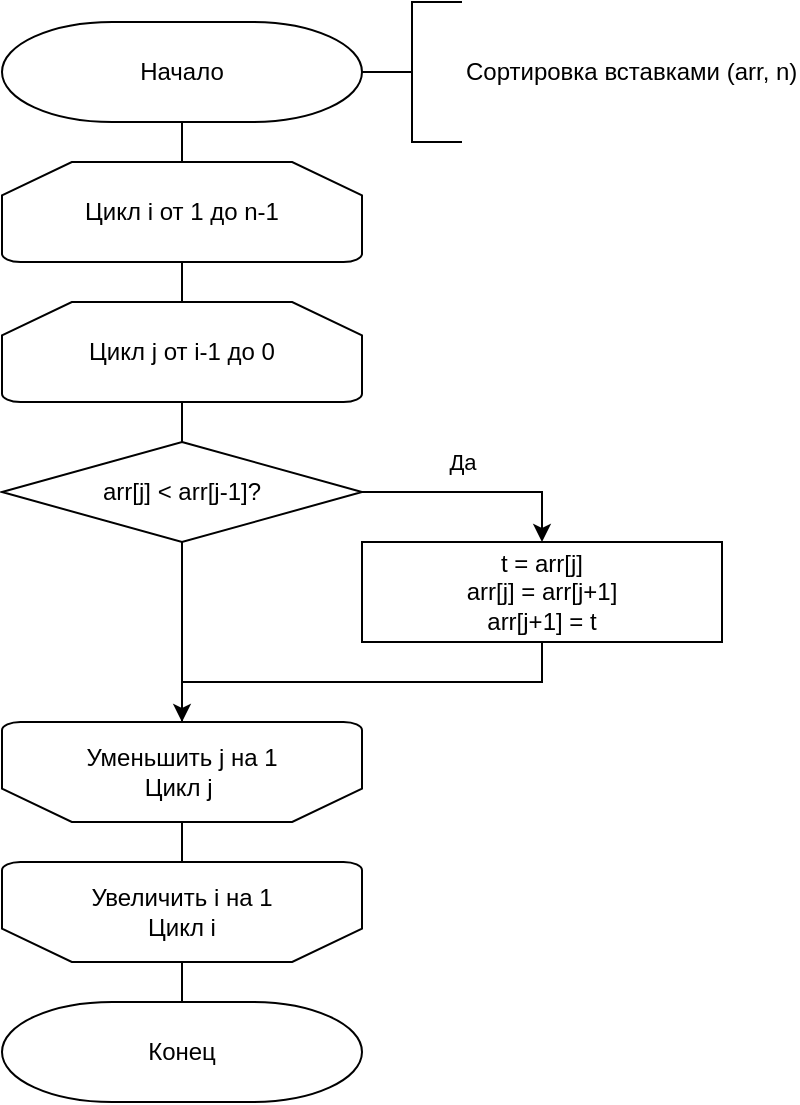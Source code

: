<mxfile>
    <diagram id="3l9jl0UwCsQ0KEQqBtAU" name="insertion">
        <mxGraphModel dx="734" dy="575" grid="1" gridSize="10" guides="1" tooltips="1" connect="1" arrows="1" fold="1" page="1" pageScale="1" pageWidth="827" pageHeight="1169" math="0" shadow="0">
            <root>
                <mxCell id="M-ju047PPWDmDT6Vgw8L-0"/>
                <mxCell id="M-ju047PPWDmDT6Vgw8L-1" parent="M-ju047PPWDmDT6Vgw8L-0"/>
                <mxCell id="oSE7RBQOB5424THDZxFr-1" style="edgeStyle=orthogonalEdgeStyle;rounded=0;orthogonalLoop=1;jettySize=auto;html=1;exitX=0.5;exitY=1;exitDx=0;exitDy=0;exitPerimeter=0;entryX=0.5;entryY=0;entryDx=0;entryDy=0;entryPerimeter=0;endArrow=none;endFill=0;strokeWidth=1;" parent="M-ju047PPWDmDT6Vgw8L-1" source="M-ju047PPWDmDT6Vgw8L-2" target="M-ju047PPWDmDT6Vgw8L-3" edge="1">
                    <mxGeometry relative="1" as="geometry"/>
                </mxCell>
                <mxCell id="M-ju047PPWDmDT6Vgw8L-2" value="Начало" style="strokeWidth=1;html=1;shape=mxgraph.flowchart.terminator;whiteSpace=wrap;" parent="M-ju047PPWDmDT6Vgw8L-1" vertex="1">
                    <mxGeometry x="200" y="80" width="180" height="50" as="geometry"/>
                </mxCell>
                <mxCell id="KDWbhvyQso5h9JP8P5-F-0" style="edgeStyle=orthogonalEdgeStyle;rounded=0;orthogonalLoop=1;jettySize=auto;html=1;exitX=0.5;exitY=1;exitDx=0;exitDy=0;exitPerimeter=0;entryX=0.5;entryY=0;entryDx=0;entryDy=0;entryPerimeter=0;endArrow=none;endFill=0;strokeWidth=1;" parent="M-ju047PPWDmDT6Vgw8L-1" source="M-ju047PPWDmDT6Vgw8L-3" target="oSE7RBQOB5424THDZxFr-2" edge="1">
                    <mxGeometry relative="1" as="geometry"/>
                </mxCell>
                <mxCell id="M-ju047PPWDmDT6Vgw8L-3" value="Цикл i от 1 до n-1" style="strokeWidth=1;html=1;shape=mxgraph.flowchart.loop_limit;whiteSpace=wrap;" parent="M-ju047PPWDmDT6Vgw8L-1" vertex="1">
                    <mxGeometry x="200" y="150" width="180" height="50" as="geometry"/>
                </mxCell>
                <mxCell id="oSE7RBQOB5424THDZxFr-0" value="Сортировка вставками (arr, n)" style="strokeWidth=1;html=1;shape=mxgraph.flowchart.annotation_2;align=left;labelPosition=right;pointerEvents=1;" parent="M-ju047PPWDmDT6Vgw8L-1" vertex="1">
                    <mxGeometry x="380" y="70" width="50" height="70" as="geometry"/>
                </mxCell>
                <mxCell id="KDWbhvyQso5h9JP8P5-F-4" style="edgeStyle=orthogonalEdgeStyle;rounded=0;orthogonalLoop=1;jettySize=auto;html=1;exitX=0.5;exitY=1;exitDx=0;exitDy=0;exitPerimeter=0;entryX=0.5;entryY=0;entryDx=0;entryDy=0;entryPerimeter=0;endArrow=none;endFill=0;strokeWidth=1;" parent="M-ju047PPWDmDT6Vgw8L-1" source="oSE7RBQOB5424THDZxFr-2" target="KDWbhvyQso5h9JP8P5-F-1" edge="1">
                    <mxGeometry relative="1" as="geometry"/>
                </mxCell>
                <mxCell id="oSE7RBQOB5424THDZxFr-2" value="Цикл j от i-1 до 0" style="strokeWidth=1;html=1;shape=mxgraph.flowchart.loop_limit;whiteSpace=wrap;" parent="M-ju047PPWDmDT6Vgw8L-1" vertex="1">
                    <mxGeometry x="200" y="220" width="180" height="50" as="geometry"/>
                </mxCell>
                <mxCell id="KDWbhvyQso5h9JP8P5-F-3" style="edgeStyle=orthogonalEdgeStyle;rounded=0;orthogonalLoop=1;jettySize=auto;html=1;exitX=0.5;exitY=1;exitDx=0;exitDy=0;exitPerimeter=0;entryX=0.5;entryY=1;entryDx=0;entryDy=0;entryPerimeter=0;endArrow=classic;endFill=1;strokeWidth=1;" parent="M-ju047PPWDmDT6Vgw8L-1" source="KDWbhvyQso5h9JP8P5-F-1" target="KDWbhvyQso5h9JP8P5-F-2" edge="1">
                    <mxGeometry relative="1" as="geometry"/>
                </mxCell>
                <mxCell id="A-tiIW_aGmVTAiVCpubO-1" value="Да" style="edgeStyle=orthogonalEdgeStyle;rounded=0;orthogonalLoop=1;jettySize=auto;html=1;exitX=1;exitY=0.5;exitDx=0;exitDy=0;exitPerimeter=0;entryX=0.5;entryY=0;entryDx=0;entryDy=0;endArrow=classic;endFill=1;strokeWidth=1;" parent="M-ju047PPWDmDT6Vgw8L-1" source="KDWbhvyQso5h9JP8P5-F-1" target="A-tiIW_aGmVTAiVCpubO-0" edge="1">
                    <mxGeometry x="-0.13" y="15" relative="1" as="geometry">
                        <mxPoint as="offset"/>
                    </mxGeometry>
                </mxCell>
                <mxCell id="KDWbhvyQso5h9JP8P5-F-1" value="arr[j] &amp;lt; arr[j-1]?" style="strokeWidth=1;html=1;shape=mxgraph.flowchart.decision;whiteSpace=wrap;" parent="M-ju047PPWDmDT6Vgw8L-1" vertex="1">
                    <mxGeometry x="200" y="290" width="180" height="50" as="geometry"/>
                </mxCell>
                <mxCell id="A-tiIW_aGmVTAiVCpubO-3" style="edgeStyle=orthogonalEdgeStyle;rounded=0;orthogonalLoop=1;jettySize=auto;html=1;exitX=0.5;exitY=0;exitDx=0;exitDy=0;exitPerimeter=0;entryX=0.5;entryY=1;entryDx=0;entryDy=0;entryPerimeter=0;endArrow=none;endFill=0;strokeWidth=1;" parent="M-ju047PPWDmDT6Vgw8L-1" source="KDWbhvyQso5h9JP8P5-F-2" target="A-tiIW_aGmVTAiVCpubO-2" edge="1">
                    <mxGeometry relative="1" as="geometry"/>
                </mxCell>
                <mxCell id="KDWbhvyQso5h9JP8P5-F-2" value="Уменьшить j на 1&lt;br&gt;Цикл j&amp;nbsp;" style="strokeWidth=1;html=1;shape=mxgraph.flowchart.loop_limit;whiteSpace=wrap;direction=west;" parent="M-ju047PPWDmDT6Vgw8L-1" vertex="1">
                    <mxGeometry x="200" y="430" width="180" height="50" as="geometry"/>
                </mxCell>
                <mxCell id="A-tiIW_aGmVTAiVCpubO-4" style="edgeStyle=orthogonalEdgeStyle;rounded=0;orthogonalLoop=1;jettySize=auto;html=1;exitX=0.5;exitY=1;exitDx=0;exitDy=0;entryX=0.5;entryY=1;entryDx=0;entryDy=0;entryPerimeter=0;endArrow=none;endFill=0;strokeWidth=1;" parent="M-ju047PPWDmDT6Vgw8L-1" source="A-tiIW_aGmVTAiVCpubO-0" target="KDWbhvyQso5h9JP8P5-F-2" edge="1">
                    <mxGeometry relative="1" as="geometry"/>
                </mxCell>
                <mxCell id="A-tiIW_aGmVTAiVCpubO-0" value="t = arr[j]&lt;br&gt;arr[j] = arr[j+1]&lt;br&gt;arr[j+1] = t" style="rounded=0;whiteSpace=wrap;html=1;strokeWidth=1;" parent="M-ju047PPWDmDT6Vgw8L-1" vertex="1">
                    <mxGeometry x="380" y="340" width="180" height="50" as="geometry"/>
                </mxCell>
                <mxCell id="m6NfiS6p_ljiG-WIk1JM-1" style="edgeStyle=orthogonalEdgeStyle;rounded=0;orthogonalLoop=1;jettySize=auto;html=1;exitX=0.5;exitY=0;exitDx=0;exitDy=0;exitPerimeter=0;entryX=0.5;entryY=0;entryDx=0;entryDy=0;entryPerimeter=0;endArrow=none;endFill=0;strokeWidth=1;" parent="M-ju047PPWDmDT6Vgw8L-1" source="A-tiIW_aGmVTAiVCpubO-2" target="m6NfiS6p_ljiG-WIk1JM-0" edge="1">
                    <mxGeometry relative="1" as="geometry"/>
                </mxCell>
                <mxCell id="A-tiIW_aGmVTAiVCpubO-2" value="Увеличить i на 1&lt;br&gt;Цикл i" style="strokeWidth=1;html=1;shape=mxgraph.flowchart.loop_limit;whiteSpace=wrap;direction=west;" parent="M-ju047PPWDmDT6Vgw8L-1" vertex="1">
                    <mxGeometry x="200" y="500" width="180" height="50" as="geometry"/>
                </mxCell>
                <mxCell id="m6NfiS6p_ljiG-WIk1JM-0" value="Конец" style="strokeWidth=1;html=1;shape=mxgraph.flowchart.terminator;whiteSpace=wrap;" parent="M-ju047PPWDmDT6Vgw8L-1" vertex="1">
                    <mxGeometry x="200" y="570" width="180" height="50" as="geometry"/>
                </mxCell>
            </root>
        </mxGraphModel>
    </diagram>
    <diagram id="6jV-v7vWyN9fZAAbvLyk" name="bubble">
        <mxGraphModel dx="734" dy="575" grid="1" gridSize="10" guides="1" tooltips="1" connect="1" arrows="1" fold="1" page="1" pageScale="1" pageWidth="827" pageHeight="1169" math="0" shadow="0">
            <root>
                <mxCell id="n79oVpohSBXMO3byoLI1-0"/>
                <mxCell id="n79oVpohSBXMO3byoLI1-1" parent="n79oVpohSBXMO3byoLI1-0"/>
                <mxCell id="kyKyvI4NsDvEeC2QV-KH-2" style="edgeStyle=orthogonalEdgeStyle;rounded=0;orthogonalLoop=1;jettySize=auto;html=1;exitX=0.5;exitY=1;exitDx=0;exitDy=0;exitPerimeter=0;entryX=0.5;entryY=0;entryDx=0;entryDy=0;entryPerimeter=0;endArrow=none;endFill=0;strokeWidth=1;" parent="n79oVpohSBXMO3byoLI1-1" source="kyKyvI4NsDvEeC2QV-KH-0" target="kyKyvI4NsDvEeC2QV-KH-1" edge="1">
                    <mxGeometry relative="1" as="geometry"/>
                </mxCell>
                <mxCell id="kyKyvI4NsDvEeC2QV-KH-0" value="Начало" style="strokeWidth=1;html=1;shape=mxgraph.flowchart.terminator;whiteSpace=wrap;" parent="n79oVpohSBXMO3byoLI1-1" vertex="1">
                    <mxGeometry x="180" y="70" width="180" height="60" as="geometry"/>
                </mxCell>
                <mxCell id="kyKyvI4NsDvEeC2QV-KH-6" style="edgeStyle=orthogonalEdgeStyle;rounded=0;orthogonalLoop=1;jettySize=auto;html=1;exitX=0.5;exitY=1;exitDx=0;exitDy=0;exitPerimeter=0;entryX=0.5;entryY=0;entryDx=0;entryDy=0;endArrow=none;endFill=0;strokeWidth=1;" parent="n79oVpohSBXMO3byoLI1-1" source="kyKyvI4NsDvEeC2QV-KH-1" target="kyKyvI4NsDvEeC2QV-KH-5" edge="1">
                    <mxGeometry relative="1" as="geometry"/>
                </mxCell>
                <mxCell id="kyKyvI4NsDvEeC2QV-KH-1" value="Цикл i от 0 до n" style="strokeWidth=1;html=1;shape=mxgraph.flowchart.loop_limit;whiteSpace=wrap;" parent="n79oVpohSBXMO3byoLI1-1" vertex="1">
                    <mxGeometry x="180" y="150" width="180" height="60" as="geometry"/>
                </mxCell>
                <mxCell id="kyKyvI4NsDvEeC2QV-KH-3" value="Сортировка пузырьком (arr, n)" style="strokeWidth=1;html=1;shape=mxgraph.flowchart.annotation_2;align=left;labelPosition=right;pointerEvents=1;" parent="n79oVpohSBXMO3byoLI1-1" vertex="1">
                    <mxGeometry x="359" y="65" width="50" height="70" as="geometry"/>
                </mxCell>
                <mxCell id="kyKyvI4NsDvEeC2QV-KH-8" style="edgeStyle=orthogonalEdgeStyle;rounded=0;orthogonalLoop=1;jettySize=auto;html=1;exitX=0.5;exitY=1;exitDx=0;exitDy=0;entryX=0.5;entryY=0;entryDx=0;entryDy=0;entryPerimeter=0;endArrow=none;endFill=0;strokeWidth=1;" parent="n79oVpohSBXMO3byoLI1-1" source="kyKyvI4NsDvEeC2QV-KH-5" target="kyKyvI4NsDvEeC2QV-KH-7" edge="1">
                    <mxGeometry relative="1" as="geometry"/>
                </mxCell>
                <mxCell id="kyKyvI4NsDvEeC2QV-KH-5" value="swap = 0" style="rounded=0;whiteSpace=wrap;html=1;strokeWidth=1;" parent="n79oVpohSBXMO3byoLI1-1" vertex="1">
                    <mxGeometry x="179" y="230" width="180" height="60" as="geometry"/>
                </mxCell>
                <mxCell id="kyKyvI4NsDvEeC2QV-KH-10" style="edgeStyle=orthogonalEdgeStyle;rounded=0;orthogonalLoop=1;jettySize=auto;html=1;exitX=0.5;exitY=1;exitDx=0;exitDy=0;exitPerimeter=0;entryX=0.5;entryY=0;entryDx=0;entryDy=0;entryPerimeter=0;endArrow=none;endFill=0;strokeWidth=1;" parent="n79oVpohSBXMO3byoLI1-1" source="kyKyvI4NsDvEeC2QV-KH-7" target="kyKyvI4NsDvEeC2QV-KH-9" edge="1">
                    <mxGeometry relative="1" as="geometry"/>
                </mxCell>
                <mxCell id="kyKyvI4NsDvEeC2QV-KH-7" value="Цикл j от 0 до n-i-1" style="strokeWidth=1;html=1;shape=mxgraph.flowchart.loop_limit;whiteSpace=wrap;" parent="n79oVpohSBXMO3byoLI1-1" vertex="1">
                    <mxGeometry x="180" y="310" width="180" height="60" as="geometry"/>
                </mxCell>
                <mxCell id="kyKyvI4NsDvEeC2QV-KH-12" value="Да" style="edgeStyle=orthogonalEdgeStyle;rounded=0;orthogonalLoop=1;jettySize=auto;html=1;exitX=1;exitY=0.5;exitDx=0;exitDy=0;exitPerimeter=0;entryX=0.5;entryY=0;entryDx=0;entryDy=0;strokeWidth=1;" parent="n79oVpohSBXMO3byoLI1-1" source="kyKyvI4NsDvEeC2QV-KH-9" target="kyKyvI4NsDvEeC2QV-KH-11" edge="1">
                    <mxGeometry x="-0.375" y="10" relative="1" as="geometry">
                        <mxPoint as="offset"/>
                    </mxGeometry>
                </mxCell>
                <mxCell id="kyKyvI4NsDvEeC2QV-KH-16" style="edgeStyle=orthogonalEdgeStyle;rounded=0;orthogonalLoop=1;jettySize=auto;html=1;exitX=0.5;exitY=1;exitDx=0;exitDy=0;exitPerimeter=0;entryX=0.5;entryY=1;entryDx=0;entryDy=0;entryPerimeter=0;strokeWidth=1;" parent="n79oVpohSBXMO3byoLI1-1" source="kyKyvI4NsDvEeC2QV-KH-9" target="kyKyvI4NsDvEeC2QV-KH-13" edge="1">
                    <mxGeometry relative="1" as="geometry"/>
                </mxCell>
                <mxCell id="kyKyvI4NsDvEeC2QV-KH-9" value="arr[j]&amp;gt;arr[j-1]" style="strokeWidth=1;html=1;shape=mxgraph.flowchart.decision;whiteSpace=wrap;" parent="n79oVpohSBXMO3byoLI1-1" vertex="1">
                    <mxGeometry x="180" y="390" width="180" height="60" as="geometry"/>
                </mxCell>
                <mxCell id="kyKyvI4NsDvEeC2QV-KH-17" style="edgeStyle=orthogonalEdgeStyle;rounded=0;orthogonalLoop=1;jettySize=auto;html=1;exitX=0.5;exitY=1;exitDx=0;exitDy=0;entryX=0.5;entryY=1;entryDx=0;entryDy=0;entryPerimeter=0;strokeWidth=1;" parent="n79oVpohSBXMO3byoLI1-1" source="kyKyvI4NsDvEeC2QV-KH-11" target="kyKyvI4NsDvEeC2QV-KH-13" edge="1">
                    <mxGeometry relative="1" as="geometry"/>
                </mxCell>
                <mxCell id="kyKyvI4NsDvEeC2QV-KH-11" value="t = arr[j]&lt;br&gt;arr[j] = arr[j+1]&lt;br&gt;arr[j+1] = t&lt;br&gt;swap = 0" style="rounded=0;whiteSpace=wrap;html=1;strokeWidth=1;" parent="n79oVpohSBXMO3byoLI1-1" vertex="1">
                    <mxGeometry x="360" y="450" width="180" height="60" as="geometry"/>
                </mxCell>
                <mxCell id="kyKyvI4NsDvEeC2QV-KH-23" style="edgeStyle=orthogonalEdgeStyle;rounded=0;orthogonalLoop=1;jettySize=auto;html=1;exitX=0.5;exitY=0;exitDx=0;exitDy=0;exitPerimeter=0;entryX=0.5;entryY=0;entryDx=0;entryDy=0;entryPerimeter=0;endArrow=none;endFill=0;strokeWidth=1;" parent="n79oVpohSBXMO3byoLI1-1" source="kyKyvI4NsDvEeC2QV-KH-13" target="kyKyvI4NsDvEeC2QV-KH-18" edge="1">
                    <mxGeometry relative="1" as="geometry"/>
                </mxCell>
                <mxCell id="kyKyvI4NsDvEeC2QV-KH-13" value="Увеличить j на 1&lt;br&gt;Цикл j" style="strokeWidth=1;html=1;shape=mxgraph.flowchart.loop_limit;whiteSpace=wrap;direction=west;" parent="n79oVpohSBXMO3byoLI1-1" vertex="1">
                    <mxGeometry x="180" y="550" width="180" height="60" as="geometry"/>
                </mxCell>
                <mxCell id="kyKyvI4NsDvEeC2QV-KH-22" style="edgeStyle=orthogonalEdgeStyle;rounded=0;orthogonalLoop=1;jettySize=auto;html=1;exitX=0.5;exitY=0;exitDx=0;exitDy=0;exitPerimeter=0;entryX=0.5;entryY=0;entryDx=0;entryDy=0;entryPerimeter=0;strokeWidth=1;" parent="n79oVpohSBXMO3byoLI1-1" source="kyKyvI4NsDvEeC2QV-KH-14" target="kyKyvI4NsDvEeC2QV-KH-19" edge="1">
                    <mxGeometry relative="1" as="geometry"/>
                </mxCell>
                <mxCell id="kyKyvI4NsDvEeC2QV-KH-14" value="Увеличить i на 1&lt;br&gt;Цикл i" style="strokeWidth=1;html=1;shape=mxgraph.flowchart.loop_limit;whiteSpace=wrap;direction=west;" parent="n79oVpohSBXMO3byoLI1-1" vertex="1">
                    <mxGeometry x="180" y="710" width="180" height="60" as="geometry"/>
                </mxCell>
                <mxCell id="kyKyvI4NsDvEeC2QV-KH-20" value="Да" style="edgeStyle=orthogonalEdgeStyle;rounded=0;orthogonalLoop=1;jettySize=auto;html=1;exitX=1;exitY=0.5;exitDx=0;exitDy=0;exitPerimeter=0;entryX=0.5;entryY=0;entryDx=0;entryDy=0;entryPerimeter=0;strokeWidth=1;" parent="n79oVpohSBXMO3byoLI1-1" source="kyKyvI4NsDvEeC2QV-KH-18" target="kyKyvI4NsDvEeC2QV-KH-19" edge="1">
                    <mxGeometry x="-0.885" y="10" relative="1" as="geometry">
                        <Array as="points">
                            <mxPoint x="420" y="660"/>
                            <mxPoint x="420" y="790"/>
                            <mxPoint x="270" y="790"/>
                        </Array>
                        <mxPoint as="offset"/>
                    </mxGeometry>
                </mxCell>
                <mxCell id="kyKyvI4NsDvEeC2QV-KH-21" style="edgeStyle=orthogonalEdgeStyle;rounded=0;orthogonalLoop=1;jettySize=auto;html=1;exitX=0.5;exitY=1;exitDx=0;exitDy=0;exitPerimeter=0;entryX=0.5;entryY=1;entryDx=0;entryDy=0;entryPerimeter=0;strokeWidth=1;" parent="n79oVpohSBXMO3byoLI1-1" source="kyKyvI4NsDvEeC2QV-KH-18" target="kyKyvI4NsDvEeC2QV-KH-14" edge="1">
                    <mxGeometry relative="1" as="geometry"/>
                </mxCell>
                <mxCell id="kyKyvI4NsDvEeC2QV-KH-18" value="swap = 0?" style="strokeWidth=1;html=1;shape=mxgraph.flowchart.decision;whiteSpace=wrap;" parent="n79oVpohSBXMO3byoLI1-1" vertex="1">
                    <mxGeometry x="180" y="630" width="180" height="60" as="geometry"/>
                </mxCell>
                <mxCell id="kyKyvI4NsDvEeC2QV-KH-19" value="Конец" style="strokeWidth=1;html=1;shape=mxgraph.flowchart.terminator;whiteSpace=wrap;" parent="n79oVpohSBXMO3byoLI1-1" vertex="1">
                    <mxGeometry x="180" y="810" width="180" height="60" as="geometry"/>
                </mxCell>
            </root>
        </mxGraphModel>
    </diagram>
    <diagram id="m-YgGeh3UtVD3Ao30Xd4" name="selection">
        <mxGraphModel dx="734" dy="575" grid="1" gridSize="10" guides="1" tooltips="1" connect="1" arrows="1" fold="1" page="1" pageScale="1" pageWidth="827" pageHeight="1169" math="0" shadow="0">
            <root>
                <mxCell id="b9_4dsbAZDEUUd-d6Emv-0"/>
                <mxCell id="b9_4dsbAZDEUUd-d6Emv-1" parent="b9_4dsbAZDEUUd-d6Emv-0"/>
                <mxCell id="7gxap9fM2sLcYZ8rJ3JH-5" style="edgeStyle=orthogonalEdgeStyle;rounded=0;orthogonalLoop=1;jettySize=auto;html=1;exitX=0.5;exitY=1;exitDx=0;exitDy=0;exitPerimeter=0;entryX=0.5;entryY=0;entryDx=0;entryDy=0;entryPerimeter=0;endArrow=none;endFill=0;strokeWidth=1;" parent="b9_4dsbAZDEUUd-d6Emv-1" source="7gxap9fM2sLcYZ8rJ3JH-0" target="7gxap9fM2sLcYZ8rJ3JH-2" edge="1">
                    <mxGeometry relative="1" as="geometry"/>
                </mxCell>
                <mxCell id="7gxap9fM2sLcYZ8rJ3JH-0" value="Начало" style="strokeWidth=1;html=1;shape=mxgraph.flowchart.terminator;whiteSpace=wrap;" parent="b9_4dsbAZDEUUd-d6Emv-1" vertex="1">
                    <mxGeometry x="160" y="90" width="180" height="50" as="geometry"/>
                </mxCell>
                <mxCell id="7gxap9fM2sLcYZ8rJ3JH-1" value="Сортировка выбором (arr, n)" style="strokeWidth=1;html=1;shape=mxgraph.flowchart.annotation_2;align=left;labelPosition=right;pointerEvents=1;" parent="b9_4dsbAZDEUUd-d6Emv-1" vertex="1">
                    <mxGeometry x="340" y="80" width="50" height="70" as="geometry"/>
                </mxCell>
                <mxCell id="7gxap9fM2sLcYZ8rJ3JH-4" style="edgeStyle=orthogonalEdgeStyle;rounded=0;orthogonalLoop=1;jettySize=auto;html=1;exitX=0.5;exitY=1;exitDx=0;exitDy=0;exitPerimeter=0;entryX=0.5;entryY=0;entryDx=0;entryDy=0;endArrow=none;endFill=0;strokeWidth=1;" parent="b9_4dsbAZDEUUd-d6Emv-1" source="7gxap9fM2sLcYZ8rJ3JH-2" target="7gxap9fM2sLcYZ8rJ3JH-3" edge="1">
                    <mxGeometry relative="1" as="geometry"/>
                </mxCell>
                <mxCell id="7gxap9fM2sLcYZ8rJ3JH-2" value="Цикл i от 0 до n" style="strokeWidth=1;html=1;shape=mxgraph.flowchart.loop_limit;whiteSpace=wrap;" parent="b9_4dsbAZDEUUd-d6Emv-1" vertex="1">
                    <mxGeometry x="160" y="160" width="180" height="50" as="geometry"/>
                </mxCell>
                <mxCell id="W2mzwrJ9kwGMkqULsb0R-1" style="edgeStyle=orthogonalEdgeStyle;rounded=0;orthogonalLoop=1;jettySize=auto;html=1;exitX=0.5;exitY=1;exitDx=0;exitDy=0;entryX=0.5;entryY=0;entryDx=0;entryDy=0;entryPerimeter=0;endArrow=none;endFill=0;strokeWidth=1;" parent="b9_4dsbAZDEUUd-d6Emv-1" source="7gxap9fM2sLcYZ8rJ3JH-3" target="7gxap9fM2sLcYZ8rJ3JH-6" edge="1">
                    <mxGeometry relative="1" as="geometry"/>
                </mxCell>
                <mxCell id="7gxap9fM2sLcYZ8rJ3JH-3" value="min_ind = arr[i]" style="rounded=0;whiteSpace=wrap;html=1;strokeWidth=1;" parent="b9_4dsbAZDEUUd-d6Emv-1" vertex="1">
                    <mxGeometry x="160" y="230" width="180" height="50" as="geometry"/>
                </mxCell>
                <mxCell id="W2mzwrJ9kwGMkqULsb0R-0" style="edgeStyle=orthogonalEdgeStyle;rounded=0;orthogonalLoop=1;jettySize=auto;html=1;exitX=0.5;exitY=1;exitDx=0;exitDy=0;exitPerimeter=0;entryX=0.5;entryY=0;entryDx=0;entryDy=0;entryPerimeter=0;endArrow=none;endFill=0;strokeWidth=1;" parent="b9_4dsbAZDEUUd-d6Emv-1" source="7gxap9fM2sLcYZ8rJ3JH-6" target="7gxap9fM2sLcYZ8rJ3JH-7" edge="1">
                    <mxGeometry relative="1" as="geometry"/>
                </mxCell>
                <mxCell id="7gxap9fM2sLcYZ8rJ3JH-6" value="Цикл j от i+1 до n&amp;nbsp;" style="strokeWidth=1;html=1;shape=mxgraph.flowchart.loop_limit;whiteSpace=wrap;" parent="b9_4dsbAZDEUUd-d6Emv-1" vertex="1">
                    <mxGeometry x="160" y="300" width="180" height="50" as="geometry"/>
                </mxCell>
                <mxCell id="W2mzwrJ9kwGMkqULsb0R-3" value="Да" style="edgeStyle=orthogonalEdgeStyle;rounded=0;orthogonalLoop=1;jettySize=auto;html=1;exitX=1;exitY=0.5;exitDx=0;exitDy=0;exitPerimeter=0;entryX=0.5;entryY=0;entryDx=0;entryDy=0;endArrow=classic;endFill=1;strokeWidth=1;" parent="b9_4dsbAZDEUUd-d6Emv-1" source="7gxap9fM2sLcYZ8rJ3JH-7" target="W2mzwrJ9kwGMkqULsb0R-2" edge="1">
                    <mxGeometry x="-0.226" y="10" relative="1" as="geometry">
                        <mxPoint as="offset"/>
                    </mxGeometry>
                </mxCell>
                <mxCell id="z8FpT6FC4uEWf5aoz2qW-8" style="edgeStyle=orthogonalEdgeStyle;rounded=0;orthogonalLoop=1;jettySize=auto;html=1;exitX=0.5;exitY=1;exitDx=0;exitDy=0;exitPerimeter=0;entryX=0.5;entryY=1;entryDx=0;entryDy=0;entryPerimeter=0;endArrow=classic;endFill=1;strokeWidth=1;" parent="b9_4dsbAZDEUUd-d6Emv-1" source="7gxap9fM2sLcYZ8rJ3JH-7" target="W2mzwrJ9kwGMkqULsb0R-4" edge="1">
                    <mxGeometry relative="1" as="geometry"/>
                </mxCell>
                <mxCell id="7gxap9fM2sLcYZ8rJ3JH-7" value="arr[j] &amp;lt; arr[min_ind]?" style="strokeWidth=1;html=1;shape=mxgraph.flowchart.decision;whiteSpace=wrap;" parent="b9_4dsbAZDEUUd-d6Emv-1" vertex="1">
                    <mxGeometry x="160" y="370" width="180" height="50" as="geometry"/>
                </mxCell>
                <mxCell id="z8FpT6FC4uEWf5aoz2qW-7" style="edgeStyle=orthogonalEdgeStyle;rounded=0;orthogonalLoop=1;jettySize=auto;html=1;exitX=0.5;exitY=1;exitDx=0;exitDy=0;entryX=0.5;entryY=1;entryDx=0;entryDy=0;entryPerimeter=0;endArrow=none;endFill=0;strokeWidth=1;" parent="b9_4dsbAZDEUUd-d6Emv-1" source="W2mzwrJ9kwGMkqULsb0R-2" target="W2mzwrJ9kwGMkqULsb0R-4" edge="1">
                    <mxGeometry relative="1" as="geometry"/>
                </mxCell>
                <mxCell id="W2mzwrJ9kwGMkqULsb0R-2" value="min_ind = j" style="rounded=0;whiteSpace=wrap;html=1;strokeWidth=1;" parent="b9_4dsbAZDEUUd-d6Emv-1" vertex="1">
                    <mxGeometry x="340" y="420" width="180" height="50" as="geometry"/>
                </mxCell>
                <mxCell id="z8FpT6FC4uEWf5aoz2qW-2" style="edgeStyle=orthogonalEdgeStyle;rounded=0;orthogonalLoop=1;jettySize=auto;html=1;exitX=0.5;exitY=0;exitDx=0;exitDy=0;exitPerimeter=0;entryX=0.5;entryY=0;entryDx=0;entryDy=0;endArrow=none;endFill=0;strokeWidth=1;" parent="b9_4dsbAZDEUUd-d6Emv-1" source="W2mzwrJ9kwGMkqULsb0R-4" target="z8FpT6FC4uEWf5aoz2qW-0" edge="1">
                    <mxGeometry relative="1" as="geometry"/>
                </mxCell>
                <mxCell id="W2mzwrJ9kwGMkqULsb0R-4" value="Увеличить j на 1&lt;br&gt;Цикл j" style="strokeWidth=1;html=1;shape=mxgraph.flowchart.loop_limit;whiteSpace=wrap;direction=west;" parent="b9_4dsbAZDEUUd-d6Emv-1" vertex="1">
                    <mxGeometry x="160" y="510" width="180" height="50" as="geometry"/>
                </mxCell>
                <mxCell id="z8FpT6FC4uEWf5aoz2qW-4" style="edgeStyle=orthogonalEdgeStyle;rounded=0;orthogonalLoop=1;jettySize=auto;html=1;exitX=0.5;exitY=1;exitDx=0;exitDy=0;entryX=0.5;entryY=1;entryDx=0;entryDy=0;entryPerimeter=0;endArrow=none;endFill=0;strokeWidth=1;" parent="b9_4dsbAZDEUUd-d6Emv-1" source="z8FpT6FC4uEWf5aoz2qW-0" target="z8FpT6FC4uEWf5aoz2qW-3" edge="1">
                    <mxGeometry relative="1" as="geometry"/>
                </mxCell>
                <mxCell id="z8FpT6FC4uEWf5aoz2qW-0" value="t = arr[i]&lt;br&gt;arr[i] = arr[min_ind]&lt;br&gt;arr[min_ind] = t" style="rounded=0;whiteSpace=wrap;html=1;strokeWidth=1;" parent="b9_4dsbAZDEUUd-d6Emv-1" vertex="1">
                    <mxGeometry x="160" y="580" width="180" height="50" as="geometry"/>
                </mxCell>
                <mxCell id="z8FpT6FC4uEWf5aoz2qW-6" style="edgeStyle=orthogonalEdgeStyle;rounded=0;orthogonalLoop=1;jettySize=auto;html=1;exitX=0.5;exitY=0;exitDx=0;exitDy=0;exitPerimeter=0;entryX=0.5;entryY=0;entryDx=0;entryDy=0;entryPerimeter=0;endArrow=none;endFill=0;strokeWidth=1;" parent="b9_4dsbAZDEUUd-d6Emv-1" source="z8FpT6FC4uEWf5aoz2qW-3" target="z8FpT6FC4uEWf5aoz2qW-5" edge="1">
                    <mxGeometry relative="1" as="geometry"/>
                </mxCell>
                <mxCell id="z8FpT6FC4uEWf5aoz2qW-3" value="Увеличить i на 1&lt;br&gt;Цикл i&amp;nbsp;" style="strokeWidth=1;html=1;shape=mxgraph.flowchart.loop_limit;whiteSpace=wrap;direction=west;" parent="b9_4dsbAZDEUUd-d6Emv-1" vertex="1">
                    <mxGeometry x="160" y="650" width="180" height="50" as="geometry"/>
                </mxCell>
                <mxCell id="z8FpT6FC4uEWf5aoz2qW-5" value="Конец" style="strokeWidth=1;html=1;shape=mxgraph.flowchart.terminator;whiteSpace=wrap;" parent="b9_4dsbAZDEUUd-d6Emv-1" vertex="1">
                    <mxGeometry x="160" y="720" width="180" height="50" as="geometry"/>
                </mxCell>
            </root>
        </mxGraphModel>
    </diagram>
</mxfile>